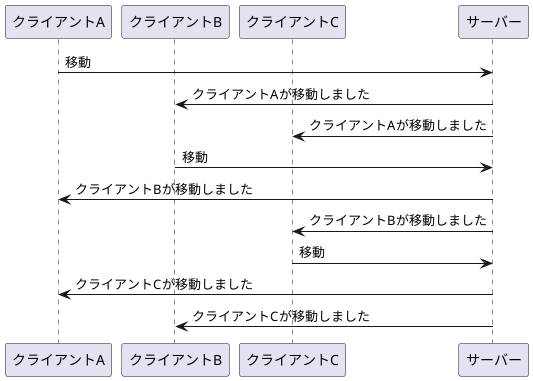 @startuml
'https://plantuml.com/sequence-diagram
/'ユーザーの移動同期'/
participant クライアントA
participant クライアントB
participant クライアントC
participant サーバー


クライアントA -> サーバー:移動
クライアントB <- サーバー:クライアントAが移動しました
クライアントC <- サーバー:クライアントAが移動しました
クライアントB -> サーバー:移動
クライアントA <- サーバー:クライアントBが移動しました
クライアントC <- サーバー:クライアントBが移動しました
クライアントC -> サーバー:移動
クライアントA <- サーバー: クライアントCが移動しました
クライアントB <- サーバー: クライアントCが移動しました
@enduml